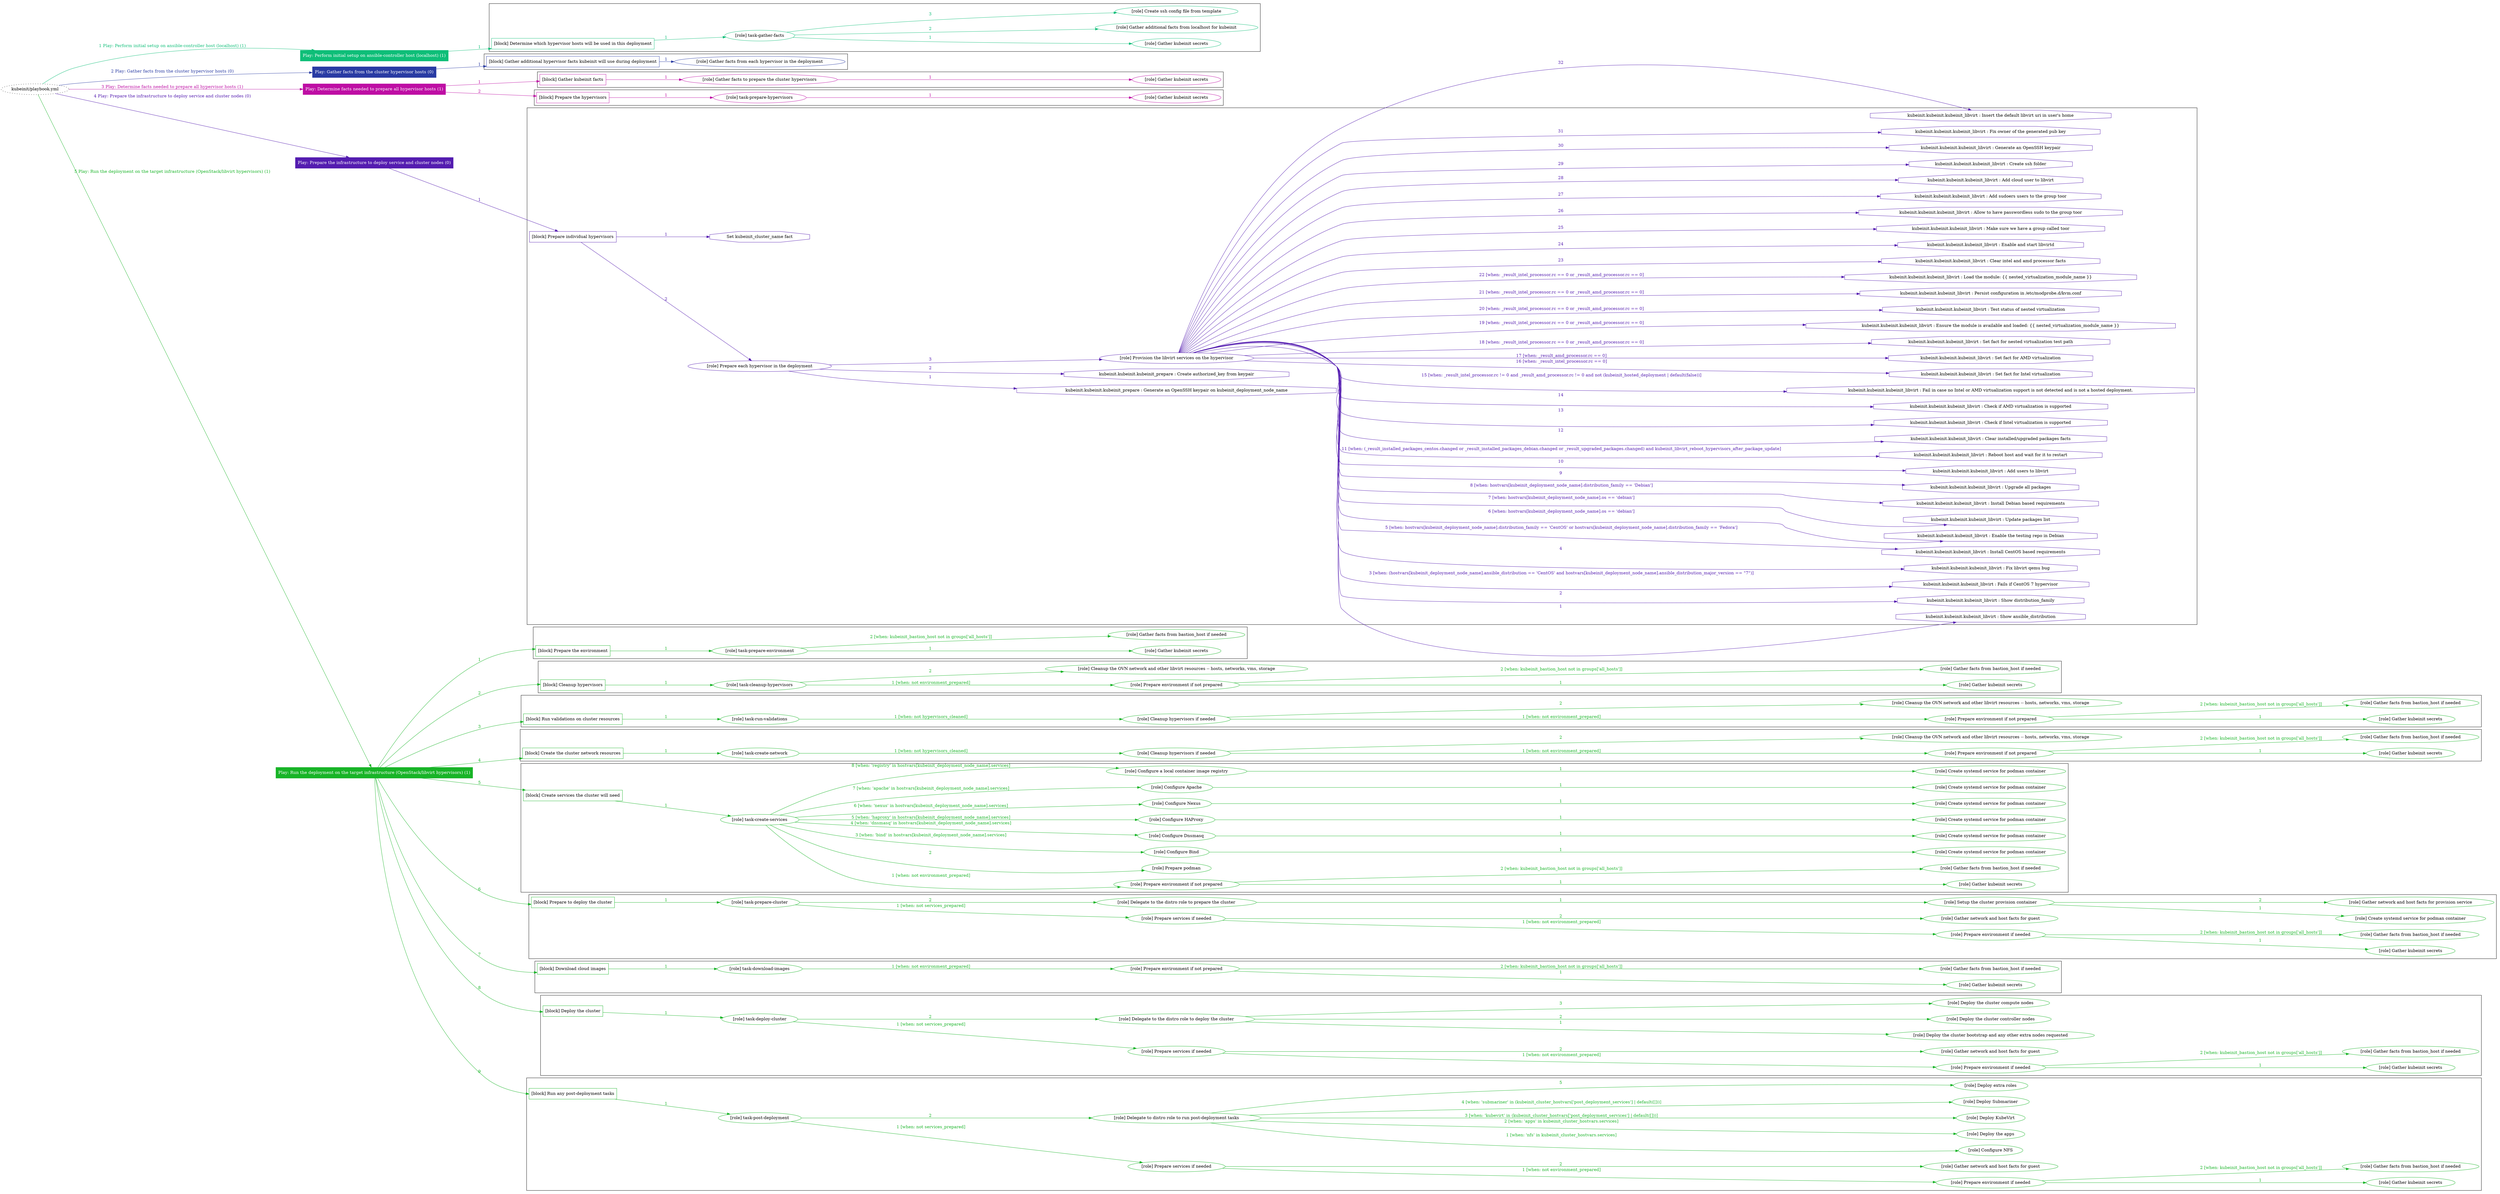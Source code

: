 digraph {
	graph [concentrate=true ordering=in rankdir=LR ratio=fill]
	edge [esep=5 sep=10]
	"kubeinit/playbook.yml" [URL="/home/runner/work/kubeinit/kubeinit/kubeinit/playbook.yml" id=playbook_958823c2 style=dotted]
	"kubeinit/playbook.yml" -> play_7f7d8303 [label="1 Play: Perform initial setup on ansible-controller host (localhost) (1)" color="#0ebe78" fontcolor="#0ebe78" id=edge_play_7f7d8303 labeltooltip="1 Play: Perform initial setup on ansible-controller host (localhost) (1)" tooltip="1 Play: Perform initial setup on ansible-controller host (localhost) (1)"]
	subgraph "Play: Perform initial setup on ansible-controller host (localhost) (1)" {
		play_7f7d8303 [label="Play: Perform initial setup on ansible-controller host (localhost) (1)" URL="/home/runner/work/kubeinit/kubeinit/kubeinit/playbook.yml" color="#0ebe78" fontcolor="#ffffff" id=play_7f7d8303 shape=box style=filled tooltip=localhost]
		play_7f7d8303 -> block_768669de [label=1 color="#0ebe78" fontcolor="#0ebe78" id=edge_block_768669de labeltooltip=1 tooltip=1]
		subgraph cluster_block_768669de {
			block_768669de [label="[block] Determine which hypervisor hosts will be used in this deployment" URL="/home/runner/work/kubeinit/kubeinit/kubeinit/playbook.yml" color="#0ebe78" id=block_768669de labeltooltip="Determine which hypervisor hosts will be used in this deployment" shape=box tooltip="Determine which hypervisor hosts will be used in this deployment"]
			block_768669de -> role_d6e61c84 [label="1 " color="#0ebe78" fontcolor="#0ebe78" id=edge_role_d6e61c84 labeltooltip="1 " tooltip="1 "]
			subgraph "task-gather-facts" {
				role_d6e61c84 [label="[role] task-gather-facts" URL="/home/runner/work/kubeinit/kubeinit/kubeinit/playbook.yml" color="#0ebe78" id=role_d6e61c84 tooltip="task-gather-facts"]
				role_d6e61c84 -> role_debe9f2e [label="1 " color="#0ebe78" fontcolor="#0ebe78" id=edge_role_debe9f2e labeltooltip="1 " tooltip="1 "]
				subgraph "Gather kubeinit secrets" {
					role_debe9f2e [label="[role] Gather kubeinit secrets" URL="/home/runner/.ansible/collections/ansible_collections/kubeinit/kubeinit/roles/kubeinit_prepare/tasks/build_hypervisors_group.yml" color="#0ebe78" id=role_debe9f2e tooltip="Gather kubeinit secrets"]
				}
				role_d6e61c84 -> role_aa3d48dd [label="2 " color="#0ebe78" fontcolor="#0ebe78" id=edge_role_aa3d48dd labeltooltip="2 " tooltip="2 "]
				subgraph "Gather additional facts from localhost for kubeinit" {
					role_aa3d48dd [label="[role] Gather additional facts from localhost for kubeinit" URL="/home/runner/.ansible/collections/ansible_collections/kubeinit/kubeinit/roles/kubeinit_prepare/tasks/build_hypervisors_group.yml" color="#0ebe78" id=role_aa3d48dd tooltip="Gather additional facts from localhost for kubeinit"]
				}
				role_d6e61c84 -> role_315554d2 [label="3 " color="#0ebe78" fontcolor="#0ebe78" id=edge_role_315554d2 labeltooltip="3 " tooltip="3 "]
				subgraph "Create ssh config file from template" {
					role_315554d2 [label="[role] Create ssh config file from template" URL="/home/runner/.ansible/collections/ansible_collections/kubeinit/kubeinit/roles/kubeinit_prepare/tasks/build_hypervisors_group.yml" color="#0ebe78" id=role_315554d2 tooltip="Create ssh config file from template"]
				}
			}
		}
	}
	"kubeinit/playbook.yml" -> play_0826f610 [label="2 Play: Gather facts from the cluster hypervisor hosts (0)" color="#293ba3" fontcolor="#293ba3" id=edge_play_0826f610 labeltooltip="2 Play: Gather facts from the cluster hypervisor hosts (0)" tooltip="2 Play: Gather facts from the cluster hypervisor hosts (0)"]
	subgraph "Play: Gather facts from the cluster hypervisor hosts (0)" {
		play_0826f610 [label="Play: Gather facts from the cluster hypervisor hosts (0)" URL="/home/runner/work/kubeinit/kubeinit/kubeinit/playbook.yml" color="#293ba3" fontcolor="#ffffff" id=play_0826f610 shape=box style=filled tooltip="Play: Gather facts from the cluster hypervisor hosts (0)"]
		play_0826f610 -> block_22f2bcd1 [label=1 color="#293ba3" fontcolor="#293ba3" id=edge_block_22f2bcd1 labeltooltip=1 tooltip=1]
		subgraph cluster_block_22f2bcd1 {
			block_22f2bcd1 [label="[block] Gather additional hypervisor facts kubeinit will use during deployment" URL="/home/runner/work/kubeinit/kubeinit/kubeinit/playbook.yml" color="#293ba3" id=block_22f2bcd1 labeltooltip="Gather additional hypervisor facts kubeinit will use during deployment" shape=box tooltip="Gather additional hypervisor facts kubeinit will use during deployment"]
			block_22f2bcd1 -> role_651e9f2c [label="1 " color="#293ba3" fontcolor="#293ba3" id=edge_role_651e9f2c labeltooltip="1 " tooltip="1 "]
			subgraph "Gather facts from each hypervisor in the deployment" {
				role_651e9f2c [label="[role] Gather facts from each hypervisor in the deployment" URL="/home/runner/work/kubeinit/kubeinit/kubeinit/playbook.yml" color="#293ba3" id=role_651e9f2c tooltip="Gather facts from each hypervisor in the deployment"]
			}
		}
	}
	"kubeinit/playbook.yml" -> play_5285d242 [label="3 Play: Determine facts needed to prepare all hypervisor hosts (1)" color="#be0ea4" fontcolor="#be0ea4" id=edge_play_5285d242 labeltooltip="3 Play: Determine facts needed to prepare all hypervisor hosts (1)" tooltip="3 Play: Determine facts needed to prepare all hypervisor hosts (1)"]
	subgraph "Play: Determine facts needed to prepare all hypervisor hosts (1)" {
		play_5285d242 [label="Play: Determine facts needed to prepare all hypervisor hosts (1)" URL="/home/runner/work/kubeinit/kubeinit/kubeinit/playbook.yml" color="#be0ea4" fontcolor="#ffffff" id=play_5285d242 shape=box style=filled tooltip=localhost]
		play_5285d242 -> block_ebd81038 [label=1 color="#be0ea4" fontcolor="#be0ea4" id=edge_block_ebd81038 labeltooltip=1 tooltip=1]
		subgraph cluster_block_ebd81038 {
			block_ebd81038 [label="[block] Gather kubeinit facts" URL="/home/runner/work/kubeinit/kubeinit/kubeinit/playbook.yml" color="#be0ea4" id=block_ebd81038 labeltooltip="Gather kubeinit facts" shape=box tooltip="Gather kubeinit facts"]
			block_ebd81038 -> role_cd7813ff [label="1 " color="#be0ea4" fontcolor="#be0ea4" id=edge_role_cd7813ff labeltooltip="1 " tooltip="1 "]
			subgraph "Gather facts to prepare the cluster hypervisors" {
				role_cd7813ff [label="[role] Gather facts to prepare the cluster hypervisors" URL="/home/runner/work/kubeinit/kubeinit/kubeinit/playbook.yml" color="#be0ea4" id=role_cd7813ff tooltip="Gather facts to prepare the cluster hypervisors"]
				role_cd7813ff -> role_246535f8 [label="1 " color="#be0ea4" fontcolor="#be0ea4" id=edge_role_246535f8 labeltooltip="1 " tooltip="1 "]
				subgraph "Gather kubeinit secrets" {
					role_246535f8 [label="[role] Gather kubeinit secrets" URL="/home/runner/.ansible/collections/ansible_collections/kubeinit/kubeinit/roles/kubeinit_prepare/tasks/gather_kubeinit_facts.yml" color="#be0ea4" id=role_246535f8 tooltip="Gather kubeinit secrets"]
				}
			}
		}
		play_5285d242 -> block_76e3bf46 [label=2 color="#be0ea4" fontcolor="#be0ea4" id=edge_block_76e3bf46 labeltooltip=2 tooltip=2]
		subgraph cluster_block_76e3bf46 {
			block_76e3bf46 [label="[block] Prepare the hypervisors" URL="/home/runner/work/kubeinit/kubeinit/kubeinit/playbook.yml" color="#be0ea4" id=block_76e3bf46 labeltooltip="Prepare the hypervisors" shape=box tooltip="Prepare the hypervisors"]
			block_76e3bf46 -> role_04740322 [label="1 " color="#be0ea4" fontcolor="#be0ea4" id=edge_role_04740322 labeltooltip="1 " tooltip="1 "]
			subgraph "task-prepare-hypervisors" {
				role_04740322 [label="[role] task-prepare-hypervisors" URL="/home/runner/work/kubeinit/kubeinit/kubeinit/playbook.yml" color="#be0ea4" id=role_04740322 tooltip="task-prepare-hypervisors"]
				role_04740322 -> role_a4626de6 [label="1 " color="#be0ea4" fontcolor="#be0ea4" id=edge_role_a4626de6 labeltooltip="1 " tooltip="1 "]
				subgraph "Gather kubeinit secrets" {
					role_a4626de6 [label="[role] Gather kubeinit secrets" URL="/home/runner/.ansible/collections/ansible_collections/kubeinit/kubeinit/roles/kubeinit_prepare/tasks/gather_kubeinit_facts.yml" color="#be0ea4" id=role_a4626de6 tooltip="Gather kubeinit secrets"]
				}
			}
		}
	}
	"kubeinit/playbook.yml" -> play_6adcc30b [label="4 Play: Prepare the infrastructure to deploy service and cluster nodes (0)" color="#541cb0" fontcolor="#541cb0" id=edge_play_6adcc30b labeltooltip="4 Play: Prepare the infrastructure to deploy service and cluster nodes (0)" tooltip="4 Play: Prepare the infrastructure to deploy service and cluster nodes (0)"]
	subgraph "Play: Prepare the infrastructure to deploy service and cluster nodes (0)" {
		play_6adcc30b [label="Play: Prepare the infrastructure to deploy service and cluster nodes (0)" URL="/home/runner/work/kubeinit/kubeinit/kubeinit/playbook.yml" color="#541cb0" fontcolor="#ffffff" id=play_6adcc30b shape=box style=filled tooltip="Play: Prepare the infrastructure to deploy service and cluster nodes (0)"]
		play_6adcc30b -> block_01e21688 [label=1 color="#541cb0" fontcolor="#541cb0" id=edge_block_01e21688 labeltooltip=1 tooltip=1]
		subgraph cluster_block_01e21688 {
			block_01e21688 [label="[block] Prepare individual hypervisors" URL="/home/runner/work/kubeinit/kubeinit/kubeinit/playbook.yml" color="#541cb0" id=block_01e21688 labeltooltip="Prepare individual hypervisors" shape=box tooltip="Prepare individual hypervisors"]
			block_01e21688 -> role_1f24896b [label="2 " color="#541cb0" fontcolor="#541cb0" id=edge_role_1f24896b labeltooltip="2 " tooltip="2 "]
			subgraph "Prepare each hypervisor in the deployment" {
				role_1f24896b [label="[role] Prepare each hypervisor in the deployment" URL="/home/runner/work/kubeinit/kubeinit/kubeinit/playbook.yml" color="#541cb0" id=role_1f24896b tooltip="Prepare each hypervisor in the deployment"]
				task_5775ce4b [label="kubeinit.kubeinit.kubeinit_prepare : Generate an OpenSSH keypair on kubeinit_deployment_node_name" URL="/home/runner/.ansible/collections/ansible_collections/kubeinit/kubeinit/roles/kubeinit_prepare/tasks/prepare_hypervisor.yml" color="#541cb0" id=task_5775ce4b shape=octagon tooltip="kubeinit.kubeinit.kubeinit_prepare : Generate an OpenSSH keypair on kubeinit_deployment_node_name"]
				role_1f24896b -> task_5775ce4b [label="1 " color="#541cb0" fontcolor="#541cb0" id=edge_task_5775ce4b labeltooltip="1 " tooltip="1 "]
				task_9fa695f8 [label="kubeinit.kubeinit.kubeinit_prepare : Create authorized_key from keypair" URL="/home/runner/.ansible/collections/ansible_collections/kubeinit/kubeinit/roles/kubeinit_prepare/tasks/prepare_hypervisor.yml" color="#541cb0" id=task_9fa695f8 shape=octagon tooltip="kubeinit.kubeinit.kubeinit_prepare : Create authorized_key from keypair"]
				role_1f24896b -> task_9fa695f8 [label="2 " color="#541cb0" fontcolor="#541cb0" id=edge_task_9fa695f8 labeltooltip="2 " tooltip="2 "]
				role_1f24896b -> role_a9a05789 [label="3 " color="#541cb0" fontcolor="#541cb0" id=edge_role_a9a05789 labeltooltip="3 " tooltip="3 "]
				subgraph "Provision the libvirt services on the hypervisor" {
					role_a9a05789 [label="[role] Provision the libvirt services on the hypervisor" URL="/home/runner/.ansible/collections/ansible_collections/kubeinit/kubeinit/roles/kubeinit_prepare/tasks/prepare_hypervisor.yml" color="#541cb0" id=role_a9a05789 tooltip="Provision the libvirt services on the hypervisor"]
					task_f300d005 [label="kubeinit.kubeinit.kubeinit_libvirt : Show ansible_distribution" URL="/home/runner/.ansible/collections/ansible_collections/kubeinit/kubeinit/roles/kubeinit_libvirt/tasks/main.yml" color="#541cb0" id=task_f300d005 shape=octagon tooltip="kubeinit.kubeinit.kubeinit_libvirt : Show ansible_distribution"]
					role_a9a05789 -> task_f300d005 [label="1 " color="#541cb0" fontcolor="#541cb0" id=edge_task_f300d005 labeltooltip="1 " tooltip="1 "]
					task_02970549 [label="kubeinit.kubeinit.kubeinit_libvirt : Show distribution_family" URL="/home/runner/.ansible/collections/ansible_collections/kubeinit/kubeinit/roles/kubeinit_libvirt/tasks/main.yml" color="#541cb0" id=task_02970549 shape=octagon tooltip="kubeinit.kubeinit.kubeinit_libvirt : Show distribution_family"]
					role_a9a05789 -> task_02970549 [label="2 " color="#541cb0" fontcolor="#541cb0" id=edge_task_02970549 labeltooltip="2 " tooltip="2 "]
					task_bcbbb26d [label="kubeinit.kubeinit.kubeinit_libvirt : Fails if CentOS 7 hypervisor" URL="/home/runner/.ansible/collections/ansible_collections/kubeinit/kubeinit/roles/kubeinit_libvirt/tasks/main.yml" color="#541cb0" id=task_bcbbb26d shape=octagon tooltip="kubeinit.kubeinit.kubeinit_libvirt : Fails if CentOS 7 hypervisor"]
					role_a9a05789 -> task_bcbbb26d [label="3 [when: (hostvars[kubeinit_deployment_node_name].ansible_distribution == 'CentOS' and hostvars[kubeinit_deployment_node_name].ansible_distribution_major_version == \"7\")]" color="#541cb0" fontcolor="#541cb0" id=edge_task_bcbbb26d labeltooltip="3 [when: (hostvars[kubeinit_deployment_node_name].ansible_distribution == 'CentOS' and hostvars[kubeinit_deployment_node_name].ansible_distribution_major_version == \"7\")]" tooltip="3 [when: (hostvars[kubeinit_deployment_node_name].ansible_distribution == 'CentOS' and hostvars[kubeinit_deployment_node_name].ansible_distribution_major_version == \"7\")]"]
					task_02ddcb67 [label="kubeinit.kubeinit.kubeinit_libvirt : Fix libvirt qemu bug" URL="/home/runner/.ansible/collections/ansible_collections/kubeinit/kubeinit/roles/kubeinit_libvirt/tasks/main.yml" color="#541cb0" id=task_02ddcb67 shape=octagon tooltip="kubeinit.kubeinit.kubeinit_libvirt : Fix libvirt qemu bug"]
					role_a9a05789 -> task_02ddcb67 [label="4 " color="#541cb0" fontcolor="#541cb0" id=edge_task_02ddcb67 labeltooltip="4 " tooltip="4 "]
					task_9930766d [label="kubeinit.kubeinit.kubeinit_libvirt : Install CentOS based requirements" URL="/home/runner/.ansible/collections/ansible_collections/kubeinit/kubeinit/roles/kubeinit_libvirt/tasks/main.yml" color="#541cb0" id=task_9930766d shape=octagon tooltip="kubeinit.kubeinit.kubeinit_libvirt : Install CentOS based requirements"]
					role_a9a05789 -> task_9930766d [label="5 [when: hostvars[kubeinit_deployment_node_name].distribution_family == 'CentOS' or hostvars[kubeinit_deployment_node_name].distribution_family == 'Fedora']" color="#541cb0" fontcolor="#541cb0" id=edge_task_9930766d labeltooltip="5 [when: hostvars[kubeinit_deployment_node_name].distribution_family == 'CentOS' or hostvars[kubeinit_deployment_node_name].distribution_family == 'Fedora']" tooltip="5 [when: hostvars[kubeinit_deployment_node_name].distribution_family == 'CentOS' or hostvars[kubeinit_deployment_node_name].distribution_family == 'Fedora']"]
					task_1158f0f9 [label="kubeinit.kubeinit.kubeinit_libvirt : Enable the testing repo in Debian" URL="/home/runner/.ansible/collections/ansible_collections/kubeinit/kubeinit/roles/kubeinit_libvirt/tasks/main.yml" color="#541cb0" id=task_1158f0f9 shape=octagon tooltip="kubeinit.kubeinit.kubeinit_libvirt : Enable the testing repo in Debian"]
					role_a9a05789 -> task_1158f0f9 [label="6 [when: hostvars[kubeinit_deployment_node_name].os == 'debian']" color="#541cb0" fontcolor="#541cb0" id=edge_task_1158f0f9 labeltooltip="6 [when: hostvars[kubeinit_deployment_node_name].os == 'debian']" tooltip="6 [when: hostvars[kubeinit_deployment_node_name].os == 'debian']"]
					task_a4a86636 [label="kubeinit.kubeinit.kubeinit_libvirt : Update packages list" URL="/home/runner/.ansible/collections/ansible_collections/kubeinit/kubeinit/roles/kubeinit_libvirt/tasks/main.yml" color="#541cb0" id=task_a4a86636 shape=octagon tooltip="kubeinit.kubeinit.kubeinit_libvirt : Update packages list"]
					role_a9a05789 -> task_a4a86636 [label="7 [when: hostvars[kubeinit_deployment_node_name].os == 'debian']" color="#541cb0" fontcolor="#541cb0" id=edge_task_a4a86636 labeltooltip="7 [when: hostvars[kubeinit_deployment_node_name].os == 'debian']" tooltip="7 [when: hostvars[kubeinit_deployment_node_name].os == 'debian']"]
					task_b22b0ade [label="kubeinit.kubeinit.kubeinit_libvirt : Install Debian based requirements" URL="/home/runner/.ansible/collections/ansible_collections/kubeinit/kubeinit/roles/kubeinit_libvirt/tasks/main.yml" color="#541cb0" id=task_b22b0ade shape=octagon tooltip="kubeinit.kubeinit.kubeinit_libvirt : Install Debian based requirements"]
					role_a9a05789 -> task_b22b0ade [label="8 [when: hostvars[kubeinit_deployment_node_name].distribution_family == 'Debian']" color="#541cb0" fontcolor="#541cb0" id=edge_task_b22b0ade labeltooltip="8 [when: hostvars[kubeinit_deployment_node_name].distribution_family == 'Debian']" tooltip="8 [when: hostvars[kubeinit_deployment_node_name].distribution_family == 'Debian']"]
					task_c809b5de [label="kubeinit.kubeinit.kubeinit_libvirt : Upgrade all packages" URL="/home/runner/.ansible/collections/ansible_collections/kubeinit/kubeinit/roles/kubeinit_libvirt/tasks/main.yml" color="#541cb0" id=task_c809b5de shape=octagon tooltip="kubeinit.kubeinit.kubeinit_libvirt : Upgrade all packages"]
					role_a9a05789 -> task_c809b5de [label="9 " color="#541cb0" fontcolor="#541cb0" id=edge_task_c809b5de labeltooltip="9 " tooltip="9 "]
					task_1af4a78d [label="kubeinit.kubeinit.kubeinit_libvirt : Add users to libvirt" URL="/home/runner/.ansible/collections/ansible_collections/kubeinit/kubeinit/roles/kubeinit_libvirt/tasks/main.yml" color="#541cb0" id=task_1af4a78d shape=octagon tooltip="kubeinit.kubeinit.kubeinit_libvirt : Add users to libvirt"]
					role_a9a05789 -> task_1af4a78d [label="10 " color="#541cb0" fontcolor="#541cb0" id=edge_task_1af4a78d labeltooltip="10 " tooltip="10 "]
					task_84f7e8de [label="kubeinit.kubeinit.kubeinit_libvirt : Reboot host and wait for it to restart" URL="/home/runner/.ansible/collections/ansible_collections/kubeinit/kubeinit/roles/kubeinit_libvirt/tasks/main.yml" color="#541cb0" id=task_84f7e8de shape=octagon tooltip="kubeinit.kubeinit.kubeinit_libvirt : Reboot host and wait for it to restart"]
					role_a9a05789 -> task_84f7e8de [label="11 [when: (_result_installed_packages_centos.changed or _result_installed_packages_debian.changed or _result_upgraded_packages.changed) and kubeinit_libvirt_reboot_hypervisors_after_package_update]" color="#541cb0" fontcolor="#541cb0" id=edge_task_84f7e8de labeltooltip="11 [when: (_result_installed_packages_centos.changed or _result_installed_packages_debian.changed or _result_upgraded_packages.changed) and kubeinit_libvirt_reboot_hypervisors_after_package_update]" tooltip="11 [when: (_result_installed_packages_centos.changed or _result_installed_packages_debian.changed or _result_upgraded_packages.changed) and kubeinit_libvirt_reboot_hypervisors_after_package_update]"]
					task_8d047424 [label="kubeinit.kubeinit.kubeinit_libvirt : Clear installed/upgraded packages facts" URL="/home/runner/.ansible/collections/ansible_collections/kubeinit/kubeinit/roles/kubeinit_libvirt/tasks/main.yml" color="#541cb0" id=task_8d047424 shape=octagon tooltip="kubeinit.kubeinit.kubeinit_libvirt : Clear installed/upgraded packages facts"]
					role_a9a05789 -> task_8d047424 [label="12 " color="#541cb0" fontcolor="#541cb0" id=edge_task_8d047424 labeltooltip="12 " tooltip="12 "]
					task_9ad55f78 [label="kubeinit.kubeinit.kubeinit_libvirt : Check if Intel virtualization is supported" URL="/home/runner/.ansible/collections/ansible_collections/kubeinit/kubeinit/roles/kubeinit_libvirt/tasks/main.yml" color="#541cb0" id=task_9ad55f78 shape=octagon tooltip="kubeinit.kubeinit.kubeinit_libvirt : Check if Intel virtualization is supported"]
					role_a9a05789 -> task_9ad55f78 [label="13 " color="#541cb0" fontcolor="#541cb0" id=edge_task_9ad55f78 labeltooltip="13 " tooltip="13 "]
					task_6a6267a4 [label="kubeinit.kubeinit.kubeinit_libvirt : Check if AMD virtualization is supported" URL="/home/runner/.ansible/collections/ansible_collections/kubeinit/kubeinit/roles/kubeinit_libvirt/tasks/main.yml" color="#541cb0" id=task_6a6267a4 shape=octagon tooltip="kubeinit.kubeinit.kubeinit_libvirt : Check if AMD virtualization is supported"]
					role_a9a05789 -> task_6a6267a4 [label="14 " color="#541cb0" fontcolor="#541cb0" id=edge_task_6a6267a4 labeltooltip="14 " tooltip="14 "]
					task_c76f1e4c [label="kubeinit.kubeinit.kubeinit_libvirt : Fail in case no Intel or AMD virtualization support is not detected and is not a hosted deployment." URL="/home/runner/.ansible/collections/ansible_collections/kubeinit/kubeinit/roles/kubeinit_libvirt/tasks/main.yml" color="#541cb0" id=task_c76f1e4c shape=octagon tooltip="kubeinit.kubeinit.kubeinit_libvirt : Fail in case no Intel or AMD virtualization support is not detected and is not a hosted deployment."]
					role_a9a05789 -> task_c76f1e4c [label="15 [when: _result_intel_processor.rc != 0 and _result_amd_processor.rc != 0 and not (kubeinit_hosted_deployment | default(false))]" color="#541cb0" fontcolor="#541cb0" id=edge_task_c76f1e4c labeltooltip="15 [when: _result_intel_processor.rc != 0 and _result_amd_processor.rc != 0 and not (kubeinit_hosted_deployment | default(false))]" tooltip="15 [when: _result_intel_processor.rc != 0 and _result_amd_processor.rc != 0 and not (kubeinit_hosted_deployment | default(false))]"]
					task_e6f74bce [label="kubeinit.kubeinit.kubeinit_libvirt : Set fact for Intel virtualization" URL="/home/runner/.ansible/collections/ansible_collections/kubeinit/kubeinit/roles/kubeinit_libvirt/tasks/main.yml" color="#541cb0" id=task_e6f74bce shape=octagon tooltip="kubeinit.kubeinit.kubeinit_libvirt : Set fact for Intel virtualization"]
					role_a9a05789 -> task_e6f74bce [label="16 [when: _result_intel_processor.rc == 0]" color="#541cb0" fontcolor="#541cb0" id=edge_task_e6f74bce labeltooltip="16 [when: _result_intel_processor.rc == 0]" tooltip="16 [when: _result_intel_processor.rc == 0]"]
					task_6c50a7a9 [label="kubeinit.kubeinit.kubeinit_libvirt : Set fact for AMD virtualization" URL="/home/runner/.ansible/collections/ansible_collections/kubeinit/kubeinit/roles/kubeinit_libvirt/tasks/main.yml" color="#541cb0" id=task_6c50a7a9 shape=octagon tooltip="kubeinit.kubeinit.kubeinit_libvirt : Set fact for AMD virtualization"]
					role_a9a05789 -> task_6c50a7a9 [label="17 [when: _result_amd_processor.rc == 0]" color="#541cb0" fontcolor="#541cb0" id=edge_task_6c50a7a9 labeltooltip="17 [when: _result_amd_processor.rc == 0]" tooltip="17 [when: _result_amd_processor.rc == 0]"]
					task_6e7f12cf [label="kubeinit.kubeinit.kubeinit_libvirt : Set fact for nested virtualization test path" URL="/home/runner/.ansible/collections/ansible_collections/kubeinit/kubeinit/roles/kubeinit_libvirt/tasks/main.yml" color="#541cb0" id=task_6e7f12cf shape=octagon tooltip="kubeinit.kubeinit.kubeinit_libvirt : Set fact for nested virtualization test path"]
					role_a9a05789 -> task_6e7f12cf [label="18 [when: _result_intel_processor.rc == 0 or _result_amd_processor.rc == 0]" color="#541cb0" fontcolor="#541cb0" id=edge_task_6e7f12cf labeltooltip="18 [when: _result_intel_processor.rc == 0 or _result_amd_processor.rc == 0]" tooltip="18 [when: _result_intel_processor.rc == 0 or _result_amd_processor.rc == 0]"]
					task_73b7105b [label="kubeinit.kubeinit.kubeinit_libvirt : Ensure the module is available and loaded: {{ nested_virtualization_module_name }}" URL="/home/runner/.ansible/collections/ansible_collections/kubeinit/kubeinit/roles/kubeinit_libvirt/tasks/main.yml" color="#541cb0" id=task_73b7105b shape=octagon tooltip="kubeinit.kubeinit.kubeinit_libvirt : Ensure the module is available and loaded: {{ nested_virtualization_module_name }}"]
					role_a9a05789 -> task_73b7105b [label="19 [when: _result_intel_processor.rc == 0 or _result_amd_processor.rc == 0]" color="#541cb0" fontcolor="#541cb0" id=edge_task_73b7105b labeltooltip="19 [when: _result_intel_processor.rc == 0 or _result_amd_processor.rc == 0]" tooltip="19 [when: _result_intel_processor.rc == 0 or _result_amd_processor.rc == 0]"]
					task_158bd9b6 [label="kubeinit.kubeinit.kubeinit_libvirt : Test status of nested virtualization" URL="/home/runner/.ansible/collections/ansible_collections/kubeinit/kubeinit/roles/kubeinit_libvirt/tasks/main.yml" color="#541cb0" id=task_158bd9b6 shape=octagon tooltip="kubeinit.kubeinit.kubeinit_libvirt : Test status of nested virtualization"]
					role_a9a05789 -> task_158bd9b6 [label="20 [when: _result_intel_processor.rc == 0 or _result_amd_processor.rc == 0]" color="#541cb0" fontcolor="#541cb0" id=edge_task_158bd9b6 labeltooltip="20 [when: _result_intel_processor.rc == 0 or _result_amd_processor.rc == 0]" tooltip="20 [when: _result_intel_processor.rc == 0 or _result_amd_processor.rc == 0]"]
					task_cb2c9829 [label="kubeinit.kubeinit.kubeinit_libvirt : Persist configuration in /etc/modprobe.d/kvm.conf" URL="/home/runner/.ansible/collections/ansible_collections/kubeinit/kubeinit/roles/kubeinit_libvirt/tasks/main.yml" color="#541cb0" id=task_cb2c9829 shape=octagon tooltip="kubeinit.kubeinit.kubeinit_libvirt : Persist configuration in /etc/modprobe.d/kvm.conf"]
					role_a9a05789 -> task_cb2c9829 [label="21 [when: _result_intel_processor.rc == 0 or _result_amd_processor.rc == 0]" color="#541cb0" fontcolor="#541cb0" id=edge_task_cb2c9829 labeltooltip="21 [when: _result_intel_processor.rc == 0 or _result_amd_processor.rc == 0]" tooltip="21 [when: _result_intel_processor.rc == 0 or _result_amd_processor.rc == 0]"]
					task_3ab7bb96 [label="kubeinit.kubeinit.kubeinit_libvirt : Load the module: {{ nested_virtualization_module_name }}" URL="/home/runner/.ansible/collections/ansible_collections/kubeinit/kubeinit/roles/kubeinit_libvirt/tasks/main.yml" color="#541cb0" id=task_3ab7bb96 shape=octagon tooltip="kubeinit.kubeinit.kubeinit_libvirt : Load the module: {{ nested_virtualization_module_name }}"]
					role_a9a05789 -> task_3ab7bb96 [label="22 [when: _result_intel_processor.rc == 0 or _result_amd_processor.rc == 0]" color="#541cb0" fontcolor="#541cb0" id=edge_task_3ab7bb96 labeltooltip="22 [when: _result_intel_processor.rc == 0 or _result_amd_processor.rc == 0]" tooltip="22 [when: _result_intel_processor.rc == 0 or _result_amd_processor.rc == 0]"]
					task_8cdc0255 [label="kubeinit.kubeinit.kubeinit_libvirt : Clear intel and amd processor facts" URL="/home/runner/.ansible/collections/ansible_collections/kubeinit/kubeinit/roles/kubeinit_libvirt/tasks/main.yml" color="#541cb0" id=task_8cdc0255 shape=octagon tooltip="kubeinit.kubeinit.kubeinit_libvirt : Clear intel and amd processor facts"]
					role_a9a05789 -> task_8cdc0255 [label="23 " color="#541cb0" fontcolor="#541cb0" id=edge_task_8cdc0255 labeltooltip="23 " tooltip="23 "]
					task_5da4ac02 [label="kubeinit.kubeinit.kubeinit_libvirt : Enable and start libvirtd" URL="/home/runner/.ansible/collections/ansible_collections/kubeinit/kubeinit/roles/kubeinit_libvirt/tasks/main.yml" color="#541cb0" id=task_5da4ac02 shape=octagon tooltip="kubeinit.kubeinit.kubeinit_libvirt : Enable and start libvirtd"]
					role_a9a05789 -> task_5da4ac02 [label="24 " color="#541cb0" fontcolor="#541cb0" id=edge_task_5da4ac02 labeltooltip="24 " tooltip="24 "]
					task_71bb59f9 [label="kubeinit.kubeinit.kubeinit_libvirt : Make sure we have a group called toor" URL="/home/runner/.ansible/collections/ansible_collections/kubeinit/kubeinit/roles/kubeinit_libvirt/tasks/60_create_cloud_user.yml" color="#541cb0" id=task_71bb59f9 shape=octagon tooltip="kubeinit.kubeinit.kubeinit_libvirt : Make sure we have a group called toor"]
					role_a9a05789 -> task_71bb59f9 [label="25 " color="#541cb0" fontcolor="#541cb0" id=edge_task_71bb59f9 labeltooltip="25 " tooltip="25 "]
					task_a4f410d0 [label="kubeinit.kubeinit.kubeinit_libvirt : Allow to have passwordless sudo to the group toor" URL="/home/runner/.ansible/collections/ansible_collections/kubeinit/kubeinit/roles/kubeinit_libvirt/tasks/60_create_cloud_user.yml" color="#541cb0" id=task_a4f410d0 shape=octagon tooltip="kubeinit.kubeinit.kubeinit_libvirt : Allow to have passwordless sudo to the group toor"]
					role_a9a05789 -> task_a4f410d0 [label="26 " color="#541cb0" fontcolor="#541cb0" id=edge_task_a4f410d0 labeltooltip="26 " tooltip="26 "]
					task_a6bd943a [label="kubeinit.kubeinit.kubeinit_libvirt : Add sudoers users to the group toor" URL="/home/runner/.ansible/collections/ansible_collections/kubeinit/kubeinit/roles/kubeinit_libvirt/tasks/60_create_cloud_user.yml" color="#541cb0" id=task_a6bd943a shape=octagon tooltip="kubeinit.kubeinit.kubeinit_libvirt : Add sudoers users to the group toor"]
					role_a9a05789 -> task_a6bd943a [label="27 " color="#541cb0" fontcolor="#541cb0" id=edge_task_a6bd943a labeltooltip="27 " tooltip="27 "]
					task_c0bbb30f [label="kubeinit.kubeinit.kubeinit_libvirt : Add cloud user to libvirt" URL="/home/runner/.ansible/collections/ansible_collections/kubeinit/kubeinit/roles/kubeinit_libvirt/tasks/60_create_cloud_user.yml" color="#541cb0" id=task_c0bbb30f shape=octagon tooltip="kubeinit.kubeinit.kubeinit_libvirt : Add cloud user to libvirt"]
					role_a9a05789 -> task_c0bbb30f [label="28 " color="#541cb0" fontcolor="#541cb0" id=edge_task_c0bbb30f labeltooltip="28 " tooltip="28 "]
					task_b6a7f236 [label="kubeinit.kubeinit.kubeinit_libvirt : Create ssh folder" URL="/home/runner/.ansible/collections/ansible_collections/kubeinit/kubeinit/roles/kubeinit_libvirt/tasks/60_create_cloud_user.yml" color="#541cb0" id=task_b6a7f236 shape=octagon tooltip="kubeinit.kubeinit.kubeinit_libvirt : Create ssh folder"]
					role_a9a05789 -> task_b6a7f236 [label="29 " color="#541cb0" fontcolor="#541cb0" id=edge_task_b6a7f236 labeltooltip="29 " tooltip="29 "]
					task_9942c37a [label="kubeinit.kubeinit.kubeinit_libvirt : Generate an OpenSSH keypair" URL="/home/runner/.ansible/collections/ansible_collections/kubeinit/kubeinit/roles/kubeinit_libvirt/tasks/60_create_cloud_user.yml" color="#541cb0" id=task_9942c37a shape=octagon tooltip="kubeinit.kubeinit.kubeinit_libvirt : Generate an OpenSSH keypair"]
					role_a9a05789 -> task_9942c37a [label="30 " color="#541cb0" fontcolor="#541cb0" id=edge_task_9942c37a labeltooltip="30 " tooltip="30 "]
					task_4b983f74 [label="kubeinit.kubeinit.kubeinit_libvirt : Fix owner of the generated pub key" URL="/home/runner/.ansible/collections/ansible_collections/kubeinit/kubeinit/roles/kubeinit_libvirt/tasks/60_create_cloud_user.yml" color="#541cb0" id=task_4b983f74 shape=octagon tooltip="kubeinit.kubeinit.kubeinit_libvirt : Fix owner of the generated pub key"]
					role_a9a05789 -> task_4b983f74 [label="31 " color="#541cb0" fontcolor="#541cb0" id=edge_task_4b983f74 labeltooltip="31 " tooltip="31 "]
					task_0b1b157c [label="kubeinit.kubeinit.kubeinit_libvirt : Insert the default libvirt uri in user's home" URL="/home/runner/.ansible/collections/ansible_collections/kubeinit/kubeinit/roles/kubeinit_libvirt/tasks/60_create_cloud_user.yml" color="#541cb0" id=task_0b1b157c shape=octagon tooltip="kubeinit.kubeinit.kubeinit_libvirt : Insert the default libvirt uri in user's home"]
					role_a9a05789 -> task_0b1b157c [label="32 " color="#541cb0" fontcolor="#541cb0" id=edge_task_0b1b157c labeltooltip="32 " tooltip="32 "]
				}
			}
			task_a72a00d6 [label="Set kubeinit_cluster_name fact" URL="/home/runner/work/kubeinit/kubeinit/kubeinit/playbook.yml" color="#541cb0" id=task_a72a00d6 shape=octagon tooltip="Set kubeinit_cluster_name fact"]
			block_01e21688 -> task_a72a00d6 [label="1 " color="#541cb0" fontcolor="#541cb0" id=edge_task_a72a00d6 labeltooltip="1 " tooltip="1 "]
		}
	}
	"kubeinit/playbook.yml" -> play_d2676cbe [label="5 Play: Run the deployment on the target infrastructure (OpenStack/libvirt hypervisors) (1)" color="#18b427" fontcolor="#18b427" id=edge_play_d2676cbe labeltooltip="5 Play: Run the deployment on the target infrastructure (OpenStack/libvirt hypervisors) (1)" tooltip="5 Play: Run the deployment on the target infrastructure (OpenStack/libvirt hypervisors) (1)"]
	subgraph "Play: Run the deployment on the target infrastructure (OpenStack/libvirt hypervisors) (1)" {
		play_d2676cbe [label="Play: Run the deployment on the target infrastructure (OpenStack/libvirt hypervisors) (1)" URL="/home/runner/work/kubeinit/kubeinit/kubeinit/playbook.yml" color="#18b427" fontcolor="#ffffff" id=play_d2676cbe shape=box style=filled tooltip=localhost]
		play_d2676cbe -> block_0db5ae3c [label=1 color="#18b427" fontcolor="#18b427" id=edge_block_0db5ae3c labeltooltip=1 tooltip=1]
		subgraph cluster_block_0db5ae3c {
			block_0db5ae3c [label="[block] Prepare the environment" URL="/home/runner/work/kubeinit/kubeinit/kubeinit/playbook.yml" color="#18b427" id=block_0db5ae3c labeltooltip="Prepare the environment" shape=box tooltip="Prepare the environment"]
			block_0db5ae3c -> role_dda411f8 [label="1 " color="#18b427" fontcolor="#18b427" id=edge_role_dda411f8 labeltooltip="1 " tooltip="1 "]
			subgraph "task-prepare-environment" {
				role_dda411f8 [label="[role] task-prepare-environment" URL="/home/runner/work/kubeinit/kubeinit/kubeinit/playbook.yml" color="#18b427" id=role_dda411f8 tooltip="task-prepare-environment"]
				role_dda411f8 -> role_9c5c692f [label="1 " color="#18b427" fontcolor="#18b427" id=edge_role_9c5c692f labeltooltip="1 " tooltip="1 "]
				subgraph "Gather kubeinit secrets" {
					role_9c5c692f [label="[role] Gather kubeinit secrets" URL="/home/runner/.ansible/collections/ansible_collections/kubeinit/kubeinit/roles/kubeinit_prepare/tasks/gather_kubeinit_facts.yml" color="#18b427" id=role_9c5c692f tooltip="Gather kubeinit secrets"]
				}
				role_dda411f8 -> role_5f678ba0 [label="2 [when: kubeinit_bastion_host not in groups['all_hosts']]" color="#18b427" fontcolor="#18b427" id=edge_role_5f678ba0 labeltooltip="2 [when: kubeinit_bastion_host not in groups['all_hosts']]" tooltip="2 [when: kubeinit_bastion_host not in groups['all_hosts']]"]
				subgraph "Gather facts from bastion_host if needed" {
					role_5f678ba0 [label="[role] Gather facts from bastion_host if needed" URL="/home/runner/.ansible/collections/ansible_collections/kubeinit/kubeinit/roles/kubeinit_prepare/tasks/main.yml" color="#18b427" id=role_5f678ba0 tooltip="Gather facts from bastion_host if needed"]
				}
			}
		}
		play_d2676cbe -> block_37b85479 [label=2 color="#18b427" fontcolor="#18b427" id=edge_block_37b85479 labeltooltip=2 tooltip=2]
		subgraph cluster_block_37b85479 {
			block_37b85479 [label="[block] Cleanup hypervisors" URL="/home/runner/work/kubeinit/kubeinit/kubeinit/playbook.yml" color="#18b427" id=block_37b85479 labeltooltip="Cleanup hypervisors" shape=box tooltip="Cleanup hypervisors"]
			block_37b85479 -> role_41cb9565 [label="1 " color="#18b427" fontcolor="#18b427" id=edge_role_41cb9565 labeltooltip="1 " tooltip="1 "]
			subgraph "task-cleanup-hypervisors" {
				role_41cb9565 [label="[role] task-cleanup-hypervisors" URL="/home/runner/work/kubeinit/kubeinit/kubeinit/playbook.yml" color="#18b427" id=role_41cb9565 tooltip="task-cleanup-hypervisors"]
				role_41cb9565 -> role_e0d8766e [label="1 [when: not environment_prepared]" color="#18b427" fontcolor="#18b427" id=edge_role_e0d8766e labeltooltip="1 [when: not environment_prepared]" tooltip="1 [when: not environment_prepared]"]
				subgraph "Prepare environment if not prepared" {
					role_e0d8766e [label="[role] Prepare environment if not prepared" URL="/home/runner/.ansible/collections/ansible_collections/kubeinit/kubeinit/roles/kubeinit_libvirt/tasks/cleanup_hypervisors.yml" color="#18b427" id=role_e0d8766e tooltip="Prepare environment if not prepared"]
					role_e0d8766e -> role_7777d25b [label="1 " color="#18b427" fontcolor="#18b427" id=edge_role_7777d25b labeltooltip="1 " tooltip="1 "]
					subgraph "Gather kubeinit secrets" {
						role_7777d25b [label="[role] Gather kubeinit secrets" URL="/home/runner/.ansible/collections/ansible_collections/kubeinit/kubeinit/roles/kubeinit_prepare/tasks/gather_kubeinit_facts.yml" color="#18b427" id=role_7777d25b tooltip="Gather kubeinit secrets"]
					}
					role_e0d8766e -> role_a33d6d38 [label="2 [when: kubeinit_bastion_host not in groups['all_hosts']]" color="#18b427" fontcolor="#18b427" id=edge_role_a33d6d38 labeltooltip="2 [when: kubeinit_bastion_host not in groups['all_hosts']]" tooltip="2 [when: kubeinit_bastion_host not in groups['all_hosts']]"]
					subgraph "Gather facts from bastion_host if needed" {
						role_a33d6d38 [label="[role] Gather facts from bastion_host if needed" URL="/home/runner/.ansible/collections/ansible_collections/kubeinit/kubeinit/roles/kubeinit_prepare/tasks/main.yml" color="#18b427" id=role_a33d6d38 tooltip="Gather facts from bastion_host if needed"]
					}
				}
				role_41cb9565 -> role_f4654b6d [label="2 " color="#18b427" fontcolor="#18b427" id=edge_role_f4654b6d labeltooltip="2 " tooltip="2 "]
				subgraph "Cleanup the OVN network and other libvirt resources -- hosts, networks, vms, storage" {
					role_f4654b6d [label="[role] Cleanup the OVN network and other libvirt resources -- hosts, networks, vms, storage" URL="/home/runner/.ansible/collections/ansible_collections/kubeinit/kubeinit/roles/kubeinit_libvirt/tasks/cleanup_hypervisors.yml" color="#18b427" id=role_f4654b6d tooltip="Cleanup the OVN network and other libvirt resources -- hosts, networks, vms, storage"]
				}
			}
		}
		play_d2676cbe -> block_9c638e98 [label=3 color="#18b427" fontcolor="#18b427" id=edge_block_9c638e98 labeltooltip=3 tooltip=3]
		subgraph cluster_block_9c638e98 {
			block_9c638e98 [label="[block] Run validations on cluster resources" URL="/home/runner/work/kubeinit/kubeinit/kubeinit/playbook.yml" color="#18b427" id=block_9c638e98 labeltooltip="Run validations on cluster resources" shape=box tooltip="Run validations on cluster resources"]
			block_9c638e98 -> role_bfa62c56 [label="1 " color="#18b427" fontcolor="#18b427" id=edge_role_bfa62c56 labeltooltip="1 " tooltip="1 "]
			subgraph "task-run-validations" {
				role_bfa62c56 [label="[role] task-run-validations" URL="/home/runner/work/kubeinit/kubeinit/kubeinit/playbook.yml" color="#18b427" id=role_bfa62c56 tooltip="task-run-validations"]
				role_bfa62c56 -> role_c94e79f3 [label="1 [when: not hypervisors_cleaned]" color="#18b427" fontcolor="#18b427" id=edge_role_c94e79f3 labeltooltip="1 [when: not hypervisors_cleaned]" tooltip="1 [when: not hypervisors_cleaned]"]
				subgraph "Cleanup hypervisors if needed" {
					role_c94e79f3 [label="[role] Cleanup hypervisors if needed" URL="/home/runner/.ansible/collections/ansible_collections/kubeinit/kubeinit/roles/kubeinit_validations/tasks/main.yml" color="#18b427" id=role_c94e79f3 tooltip="Cleanup hypervisors if needed"]
					role_c94e79f3 -> role_4dcc3b4b [label="1 [when: not environment_prepared]" color="#18b427" fontcolor="#18b427" id=edge_role_4dcc3b4b labeltooltip="1 [when: not environment_prepared]" tooltip="1 [when: not environment_prepared]"]
					subgraph "Prepare environment if not prepared" {
						role_4dcc3b4b [label="[role] Prepare environment if not prepared" URL="/home/runner/.ansible/collections/ansible_collections/kubeinit/kubeinit/roles/kubeinit_libvirt/tasks/cleanup_hypervisors.yml" color="#18b427" id=role_4dcc3b4b tooltip="Prepare environment if not prepared"]
						role_4dcc3b4b -> role_0019074b [label="1 " color="#18b427" fontcolor="#18b427" id=edge_role_0019074b labeltooltip="1 " tooltip="1 "]
						subgraph "Gather kubeinit secrets" {
							role_0019074b [label="[role] Gather kubeinit secrets" URL="/home/runner/.ansible/collections/ansible_collections/kubeinit/kubeinit/roles/kubeinit_prepare/tasks/gather_kubeinit_facts.yml" color="#18b427" id=role_0019074b tooltip="Gather kubeinit secrets"]
						}
						role_4dcc3b4b -> role_a11b7b41 [label="2 [when: kubeinit_bastion_host not in groups['all_hosts']]" color="#18b427" fontcolor="#18b427" id=edge_role_a11b7b41 labeltooltip="2 [when: kubeinit_bastion_host not in groups['all_hosts']]" tooltip="2 [when: kubeinit_bastion_host not in groups['all_hosts']]"]
						subgraph "Gather facts from bastion_host if needed" {
							role_a11b7b41 [label="[role] Gather facts from bastion_host if needed" URL="/home/runner/.ansible/collections/ansible_collections/kubeinit/kubeinit/roles/kubeinit_prepare/tasks/main.yml" color="#18b427" id=role_a11b7b41 tooltip="Gather facts from bastion_host if needed"]
						}
					}
					role_c94e79f3 -> role_b59c5778 [label="2 " color="#18b427" fontcolor="#18b427" id=edge_role_b59c5778 labeltooltip="2 " tooltip="2 "]
					subgraph "Cleanup the OVN network and other libvirt resources -- hosts, networks, vms, storage" {
						role_b59c5778 [label="[role] Cleanup the OVN network and other libvirt resources -- hosts, networks, vms, storage" URL="/home/runner/.ansible/collections/ansible_collections/kubeinit/kubeinit/roles/kubeinit_libvirt/tasks/cleanup_hypervisors.yml" color="#18b427" id=role_b59c5778 tooltip="Cleanup the OVN network and other libvirt resources -- hosts, networks, vms, storage"]
					}
				}
			}
		}
		play_d2676cbe -> block_1cd597fc [label=4 color="#18b427" fontcolor="#18b427" id=edge_block_1cd597fc labeltooltip=4 tooltip=4]
		subgraph cluster_block_1cd597fc {
			block_1cd597fc [label="[block] Create the cluster network resources" URL="/home/runner/work/kubeinit/kubeinit/kubeinit/playbook.yml" color="#18b427" id=block_1cd597fc labeltooltip="Create the cluster network resources" shape=box tooltip="Create the cluster network resources"]
			block_1cd597fc -> role_60f80b39 [label="1 " color="#18b427" fontcolor="#18b427" id=edge_role_60f80b39 labeltooltip="1 " tooltip="1 "]
			subgraph "task-create-network" {
				role_60f80b39 [label="[role] task-create-network" URL="/home/runner/work/kubeinit/kubeinit/kubeinit/playbook.yml" color="#18b427" id=role_60f80b39 tooltip="task-create-network"]
				role_60f80b39 -> role_71418dd8 [label="1 [when: not hypervisors_cleaned]" color="#18b427" fontcolor="#18b427" id=edge_role_71418dd8 labeltooltip="1 [when: not hypervisors_cleaned]" tooltip="1 [when: not hypervisors_cleaned]"]
				subgraph "Cleanup hypervisors if needed" {
					role_71418dd8 [label="[role] Cleanup hypervisors if needed" URL="/home/runner/.ansible/collections/ansible_collections/kubeinit/kubeinit/roles/kubeinit_libvirt/tasks/create_network.yml" color="#18b427" id=role_71418dd8 tooltip="Cleanup hypervisors if needed"]
					role_71418dd8 -> role_29f021ad [label="1 [when: not environment_prepared]" color="#18b427" fontcolor="#18b427" id=edge_role_29f021ad labeltooltip="1 [when: not environment_prepared]" tooltip="1 [when: not environment_prepared]"]
					subgraph "Prepare environment if not prepared" {
						role_29f021ad [label="[role] Prepare environment if not prepared" URL="/home/runner/.ansible/collections/ansible_collections/kubeinit/kubeinit/roles/kubeinit_libvirt/tasks/cleanup_hypervisors.yml" color="#18b427" id=role_29f021ad tooltip="Prepare environment if not prepared"]
						role_29f021ad -> role_2b75c974 [label="1 " color="#18b427" fontcolor="#18b427" id=edge_role_2b75c974 labeltooltip="1 " tooltip="1 "]
						subgraph "Gather kubeinit secrets" {
							role_2b75c974 [label="[role] Gather kubeinit secrets" URL="/home/runner/.ansible/collections/ansible_collections/kubeinit/kubeinit/roles/kubeinit_prepare/tasks/gather_kubeinit_facts.yml" color="#18b427" id=role_2b75c974 tooltip="Gather kubeinit secrets"]
						}
						role_29f021ad -> role_59fa2876 [label="2 [when: kubeinit_bastion_host not in groups['all_hosts']]" color="#18b427" fontcolor="#18b427" id=edge_role_59fa2876 labeltooltip="2 [when: kubeinit_bastion_host not in groups['all_hosts']]" tooltip="2 [when: kubeinit_bastion_host not in groups['all_hosts']]"]
						subgraph "Gather facts from bastion_host if needed" {
							role_59fa2876 [label="[role] Gather facts from bastion_host if needed" URL="/home/runner/.ansible/collections/ansible_collections/kubeinit/kubeinit/roles/kubeinit_prepare/tasks/main.yml" color="#18b427" id=role_59fa2876 tooltip="Gather facts from bastion_host if needed"]
						}
					}
					role_71418dd8 -> role_f565de1d [label="2 " color="#18b427" fontcolor="#18b427" id=edge_role_f565de1d labeltooltip="2 " tooltip="2 "]
					subgraph "Cleanup the OVN network and other libvirt resources -- hosts, networks, vms, storage" {
						role_f565de1d [label="[role] Cleanup the OVN network and other libvirt resources -- hosts, networks, vms, storage" URL="/home/runner/.ansible/collections/ansible_collections/kubeinit/kubeinit/roles/kubeinit_libvirt/tasks/cleanup_hypervisors.yml" color="#18b427" id=role_f565de1d tooltip="Cleanup the OVN network and other libvirt resources -- hosts, networks, vms, storage"]
					}
				}
			}
		}
		play_d2676cbe -> block_6b0163c2 [label=5 color="#18b427" fontcolor="#18b427" id=edge_block_6b0163c2 labeltooltip=5 tooltip=5]
		subgraph cluster_block_6b0163c2 {
			block_6b0163c2 [label="[block] Create services the cluster will need" URL="/home/runner/work/kubeinit/kubeinit/kubeinit/playbook.yml" color="#18b427" id=block_6b0163c2 labeltooltip="Create services the cluster will need" shape=box tooltip="Create services the cluster will need"]
			block_6b0163c2 -> role_78bbe5e5 [label="1 " color="#18b427" fontcolor="#18b427" id=edge_role_78bbe5e5 labeltooltip="1 " tooltip="1 "]
			subgraph "task-create-services" {
				role_78bbe5e5 [label="[role] task-create-services" URL="/home/runner/work/kubeinit/kubeinit/kubeinit/playbook.yml" color="#18b427" id=role_78bbe5e5 tooltip="task-create-services"]
				role_78bbe5e5 -> role_2da11616 [label="1 [when: not environment_prepared]" color="#18b427" fontcolor="#18b427" id=edge_role_2da11616 labeltooltip="1 [when: not environment_prepared]" tooltip="1 [when: not environment_prepared]"]
				subgraph "Prepare environment if not prepared" {
					role_2da11616 [label="[role] Prepare environment if not prepared" URL="/home/runner/.ansible/collections/ansible_collections/kubeinit/kubeinit/roles/kubeinit_services/tasks/main.yml" color="#18b427" id=role_2da11616 tooltip="Prepare environment if not prepared"]
					role_2da11616 -> role_d8b6c59b [label="1 " color="#18b427" fontcolor="#18b427" id=edge_role_d8b6c59b labeltooltip="1 " tooltip="1 "]
					subgraph "Gather kubeinit secrets" {
						role_d8b6c59b [label="[role] Gather kubeinit secrets" URL="/home/runner/.ansible/collections/ansible_collections/kubeinit/kubeinit/roles/kubeinit_prepare/tasks/gather_kubeinit_facts.yml" color="#18b427" id=role_d8b6c59b tooltip="Gather kubeinit secrets"]
					}
					role_2da11616 -> role_bb0fc1fe [label="2 [when: kubeinit_bastion_host not in groups['all_hosts']]" color="#18b427" fontcolor="#18b427" id=edge_role_bb0fc1fe labeltooltip="2 [when: kubeinit_bastion_host not in groups['all_hosts']]" tooltip="2 [when: kubeinit_bastion_host not in groups['all_hosts']]"]
					subgraph "Gather facts from bastion_host if needed" {
						role_bb0fc1fe [label="[role] Gather facts from bastion_host if needed" URL="/home/runner/.ansible/collections/ansible_collections/kubeinit/kubeinit/roles/kubeinit_prepare/tasks/main.yml" color="#18b427" id=role_bb0fc1fe tooltip="Gather facts from bastion_host if needed"]
					}
				}
				role_78bbe5e5 -> role_b9ac483e [label="2 " color="#18b427" fontcolor="#18b427" id=edge_role_b9ac483e labeltooltip="2 " tooltip="2 "]
				subgraph "Prepare podman" {
					role_b9ac483e [label="[role] Prepare podman" URL="/home/runner/.ansible/collections/ansible_collections/kubeinit/kubeinit/roles/kubeinit_services/tasks/00_create_service_pod.yml" color="#18b427" id=role_b9ac483e tooltip="Prepare podman"]
				}
				role_78bbe5e5 -> role_e3cf36dd [label="3 [when: 'bind' in hostvars[kubeinit_deployment_node_name].services]" color="#18b427" fontcolor="#18b427" id=edge_role_e3cf36dd labeltooltip="3 [when: 'bind' in hostvars[kubeinit_deployment_node_name].services]" tooltip="3 [when: 'bind' in hostvars[kubeinit_deployment_node_name].services]"]
				subgraph "Configure Bind" {
					role_e3cf36dd [label="[role] Configure Bind" URL="/home/runner/.ansible/collections/ansible_collections/kubeinit/kubeinit/roles/kubeinit_services/tasks/start_services_containers.yml" color="#18b427" id=role_e3cf36dd tooltip="Configure Bind"]
					role_e3cf36dd -> role_a69ffcd9 [label="1 " color="#18b427" fontcolor="#18b427" id=edge_role_a69ffcd9 labeltooltip="1 " tooltip="1 "]
					subgraph "Create systemd service for podman container" {
						role_a69ffcd9 [label="[role] Create systemd service for podman container" URL="/home/runner/.ansible/collections/ansible_collections/kubeinit/kubeinit/roles/kubeinit_bind/tasks/main.yml" color="#18b427" id=role_a69ffcd9 tooltip="Create systemd service for podman container"]
					}
				}
				role_78bbe5e5 -> role_d73b60fb [label="4 [when: 'dnsmasq' in hostvars[kubeinit_deployment_node_name].services]" color="#18b427" fontcolor="#18b427" id=edge_role_d73b60fb labeltooltip="4 [when: 'dnsmasq' in hostvars[kubeinit_deployment_node_name].services]" tooltip="4 [when: 'dnsmasq' in hostvars[kubeinit_deployment_node_name].services]"]
				subgraph "Configure Dnsmasq" {
					role_d73b60fb [label="[role] Configure Dnsmasq" URL="/home/runner/.ansible/collections/ansible_collections/kubeinit/kubeinit/roles/kubeinit_services/tasks/start_services_containers.yml" color="#18b427" id=role_d73b60fb tooltip="Configure Dnsmasq"]
					role_d73b60fb -> role_b2f26263 [label="1 " color="#18b427" fontcolor="#18b427" id=edge_role_b2f26263 labeltooltip="1 " tooltip="1 "]
					subgraph "Create systemd service for podman container" {
						role_b2f26263 [label="[role] Create systemd service for podman container" URL="/home/runner/.ansible/collections/ansible_collections/kubeinit/kubeinit/roles/kubeinit_dnsmasq/tasks/main.yml" color="#18b427" id=role_b2f26263 tooltip="Create systemd service for podman container"]
					}
				}
				role_78bbe5e5 -> role_6296a5fe [label="5 [when: 'haproxy' in hostvars[kubeinit_deployment_node_name].services]" color="#18b427" fontcolor="#18b427" id=edge_role_6296a5fe labeltooltip="5 [when: 'haproxy' in hostvars[kubeinit_deployment_node_name].services]" tooltip="5 [when: 'haproxy' in hostvars[kubeinit_deployment_node_name].services]"]
				subgraph "Configure HAProxy" {
					role_6296a5fe [label="[role] Configure HAProxy" URL="/home/runner/.ansible/collections/ansible_collections/kubeinit/kubeinit/roles/kubeinit_services/tasks/start_services_containers.yml" color="#18b427" id=role_6296a5fe tooltip="Configure HAProxy"]
					role_6296a5fe -> role_5c2d8ce4 [label="1 " color="#18b427" fontcolor="#18b427" id=edge_role_5c2d8ce4 labeltooltip="1 " tooltip="1 "]
					subgraph "Create systemd service for podman container" {
						role_5c2d8ce4 [label="[role] Create systemd service for podman container" URL="/home/runner/.ansible/collections/ansible_collections/kubeinit/kubeinit/roles/kubeinit_haproxy/tasks/main.yml" color="#18b427" id=role_5c2d8ce4 tooltip="Create systemd service for podman container"]
					}
				}
				role_78bbe5e5 -> role_c66caf41 [label="6 [when: 'nexus' in hostvars[kubeinit_deployment_node_name].services]" color="#18b427" fontcolor="#18b427" id=edge_role_c66caf41 labeltooltip="6 [when: 'nexus' in hostvars[kubeinit_deployment_node_name].services]" tooltip="6 [when: 'nexus' in hostvars[kubeinit_deployment_node_name].services]"]
				subgraph "Configure Nexus" {
					role_c66caf41 [label="[role] Configure Nexus" URL="/home/runner/.ansible/collections/ansible_collections/kubeinit/kubeinit/roles/kubeinit_services/tasks/start_services_containers.yml" color="#18b427" id=role_c66caf41 tooltip="Configure Nexus"]
					role_c66caf41 -> role_789a5bf9 [label="1 " color="#18b427" fontcolor="#18b427" id=edge_role_789a5bf9 labeltooltip="1 " tooltip="1 "]
					subgraph "Create systemd service for podman container" {
						role_789a5bf9 [label="[role] Create systemd service for podman container" URL="/home/runner/.ansible/collections/ansible_collections/kubeinit/kubeinit/roles/kubeinit_nexus/tasks/main.yml" color="#18b427" id=role_789a5bf9 tooltip="Create systemd service for podman container"]
					}
				}
				role_78bbe5e5 -> role_2e7df2e4 [label="7 [when: 'apache' in hostvars[kubeinit_deployment_node_name].services]" color="#18b427" fontcolor="#18b427" id=edge_role_2e7df2e4 labeltooltip="7 [when: 'apache' in hostvars[kubeinit_deployment_node_name].services]" tooltip="7 [when: 'apache' in hostvars[kubeinit_deployment_node_name].services]"]
				subgraph "Configure Apache" {
					role_2e7df2e4 [label="[role] Configure Apache" URL="/home/runner/.ansible/collections/ansible_collections/kubeinit/kubeinit/roles/kubeinit_services/tasks/start_services_containers.yml" color="#18b427" id=role_2e7df2e4 tooltip="Configure Apache"]
					role_2e7df2e4 -> role_d1abe42e [label="1 " color="#18b427" fontcolor="#18b427" id=edge_role_d1abe42e labeltooltip="1 " tooltip="1 "]
					subgraph "Create systemd service for podman container" {
						role_d1abe42e [label="[role] Create systemd service for podman container" URL="/home/runner/.ansible/collections/ansible_collections/kubeinit/kubeinit/roles/kubeinit_apache/tasks/main.yml" color="#18b427" id=role_d1abe42e tooltip="Create systemd service for podman container"]
					}
				}
				role_78bbe5e5 -> role_8ad98eb8 [label="8 [when: 'registry' in hostvars[kubeinit_deployment_node_name].services]" color="#18b427" fontcolor="#18b427" id=edge_role_8ad98eb8 labeltooltip="8 [when: 'registry' in hostvars[kubeinit_deployment_node_name].services]" tooltip="8 [when: 'registry' in hostvars[kubeinit_deployment_node_name].services]"]
				subgraph "Configure a local container image registry" {
					role_8ad98eb8 [label="[role] Configure a local container image registry" URL="/home/runner/.ansible/collections/ansible_collections/kubeinit/kubeinit/roles/kubeinit_services/tasks/start_services_containers.yml" color="#18b427" id=role_8ad98eb8 tooltip="Configure a local container image registry"]
					role_8ad98eb8 -> role_e32e0b1c [label="1 " color="#18b427" fontcolor="#18b427" id=edge_role_e32e0b1c labeltooltip="1 " tooltip="1 "]
					subgraph "Create systemd service for podman container" {
						role_e32e0b1c [label="[role] Create systemd service for podman container" URL="/home/runner/.ansible/collections/ansible_collections/kubeinit/kubeinit/roles/kubeinit_registry/tasks/main.yml" color="#18b427" id=role_e32e0b1c tooltip="Create systemd service for podman container"]
					}
				}
			}
		}
		play_d2676cbe -> block_7a4dc7cd [label=6 color="#18b427" fontcolor="#18b427" id=edge_block_7a4dc7cd labeltooltip=6 tooltip=6]
		subgraph cluster_block_7a4dc7cd {
			block_7a4dc7cd [label="[block] Prepare to deploy the cluster" URL="/home/runner/work/kubeinit/kubeinit/kubeinit/playbook.yml" color="#18b427" id=block_7a4dc7cd labeltooltip="Prepare to deploy the cluster" shape=box tooltip="Prepare to deploy the cluster"]
			block_7a4dc7cd -> role_1c59f538 [label="1 " color="#18b427" fontcolor="#18b427" id=edge_role_1c59f538 labeltooltip="1 " tooltip="1 "]
			subgraph "task-prepare-cluster" {
				role_1c59f538 [label="[role] task-prepare-cluster" URL="/home/runner/work/kubeinit/kubeinit/kubeinit/playbook.yml" color="#18b427" id=role_1c59f538 tooltip="task-prepare-cluster"]
				role_1c59f538 -> role_cf7573aa [label="1 [when: not services_prepared]" color="#18b427" fontcolor="#18b427" id=edge_role_cf7573aa labeltooltip="1 [when: not services_prepared]" tooltip="1 [when: not services_prepared]"]
				subgraph "Prepare services if needed" {
					role_cf7573aa [label="[role] Prepare services if needed" URL="/home/runner/.ansible/collections/ansible_collections/kubeinit/kubeinit/roles/kubeinit_prepare/tasks/prepare_cluster.yml" color="#18b427" id=role_cf7573aa tooltip="Prepare services if needed"]
					role_cf7573aa -> role_05c0b409 [label="1 [when: not environment_prepared]" color="#18b427" fontcolor="#18b427" id=edge_role_05c0b409 labeltooltip="1 [when: not environment_prepared]" tooltip="1 [when: not environment_prepared]"]
					subgraph "Prepare environment if needed" {
						role_05c0b409 [label="[role] Prepare environment if needed" URL="/home/runner/.ansible/collections/ansible_collections/kubeinit/kubeinit/roles/kubeinit_services/tasks/prepare_services.yml" color="#18b427" id=role_05c0b409 tooltip="Prepare environment if needed"]
						role_05c0b409 -> role_eb583f09 [label="1 " color="#18b427" fontcolor="#18b427" id=edge_role_eb583f09 labeltooltip="1 " tooltip="1 "]
						subgraph "Gather kubeinit secrets" {
							role_eb583f09 [label="[role] Gather kubeinit secrets" URL="/home/runner/.ansible/collections/ansible_collections/kubeinit/kubeinit/roles/kubeinit_prepare/tasks/gather_kubeinit_facts.yml" color="#18b427" id=role_eb583f09 tooltip="Gather kubeinit secrets"]
						}
						role_05c0b409 -> role_9ffd5fd0 [label="2 [when: kubeinit_bastion_host not in groups['all_hosts']]" color="#18b427" fontcolor="#18b427" id=edge_role_9ffd5fd0 labeltooltip="2 [when: kubeinit_bastion_host not in groups['all_hosts']]" tooltip="2 [when: kubeinit_bastion_host not in groups['all_hosts']]"]
						subgraph "Gather facts from bastion_host if needed" {
							role_9ffd5fd0 [label="[role] Gather facts from bastion_host if needed" URL="/home/runner/.ansible/collections/ansible_collections/kubeinit/kubeinit/roles/kubeinit_prepare/tasks/main.yml" color="#18b427" id=role_9ffd5fd0 tooltip="Gather facts from bastion_host if needed"]
						}
					}
					role_cf7573aa -> role_9a333052 [label="2 " color="#18b427" fontcolor="#18b427" id=edge_role_9a333052 labeltooltip="2 " tooltip="2 "]
					subgraph "Gather network and host facts for guest" {
						role_9a333052 [label="[role] Gather network and host facts for guest" URL="/home/runner/.ansible/collections/ansible_collections/kubeinit/kubeinit/roles/kubeinit_services/tasks/prepare_services.yml" color="#18b427" id=role_9a333052 tooltip="Gather network and host facts for guest"]
					}
				}
				role_1c59f538 -> role_434590f1 [label="2 " color="#18b427" fontcolor="#18b427" id=edge_role_434590f1 labeltooltip="2 " tooltip="2 "]
				subgraph "Delegate to the distro role to prepare the cluster" {
					role_434590f1 [label="[role] Delegate to the distro role to prepare the cluster" URL="/home/runner/.ansible/collections/ansible_collections/kubeinit/kubeinit/roles/kubeinit_prepare/tasks/prepare_cluster.yml" color="#18b427" id=role_434590f1 tooltip="Delegate to the distro role to prepare the cluster"]
					role_434590f1 -> role_49247c17 [label="1 " color="#18b427" fontcolor="#18b427" id=edge_role_49247c17 labeltooltip="1 " tooltip="1 "]
					subgraph "Setup the cluster provision container" {
						role_49247c17 [label="[role] Setup the cluster provision container" URL="/home/runner/.ansible/collections/ansible_collections/kubeinit/kubeinit/roles/kubeinit_openshift/tasks/prepare_cluster.yml" color="#18b427" id=role_49247c17 tooltip="Setup the cluster provision container"]
						role_49247c17 -> role_651e5a28 [label="1 " color="#18b427" fontcolor="#18b427" id=edge_role_651e5a28 labeltooltip="1 " tooltip="1 "]
						subgraph "Create systemd service for podman container" {
							role_651e5a28 [label="[role] Create systemd service for podman container" URL="/home/runner/.ansible/collections/ansible_collections/kubeinit/kubeinit/roles/kubeinit_services/tasks/create_provision_container.yml" color="#18b427" id=role_651e5a28 tooltip="Create systemd service for podman container"]
						}
						role_49247c17 -> role_ca13d36a [label="2 " color="#18b427" fontcolor="#18b427" id=edge_role_ca13d36a labeltooltip="2 " tooltip="2 "]
						subgraph "Gather network and host facts for provision service" {
							role_ca13d36a [label="[role] Gather network and host facts for provision service" URL="/home/runner/.ansible/collections/ansible_collections/kubeinit/kubeinit/roles/kubeinit_services/tasks/create_provision_container.yml" color="#18b427" id=role_ca13d36a tooltip="Gather network and host facts for provision service"]
						}
					}
				}
			}
		}
		play_d2676cbe -> block_d0467821 [label=7 color="#18b427" fontcolor="#18b427" id=edge_block_d0467821 labeltooltip=7 tooltip=7]
		subgraph cluster_block_d0467821 {
			block_d0467821 [label="[block] Download cloud images" URL="/home/runner/work/kubeinit/kubeinit/kubeinit/playbook.yml" color="#18b427" id=block_d0467821 labeltooltip="Download cloud images" shape=box tooltip="Download cloud images"]
			block_d0467821 -> role_b48afa96 [label="1 " color="#18b427" fontcolor="#18b427" id=edge_role_b48afa96 labeltooltip="1 " tooltip="1 "]
			subgraph "task-download-images" {
				role_b48afa96 [label="[role] task-download-images" URL="/home/runner/work/kubeinit/kubeinit/kubeinit/playbook.yml" color="#18b427" id=role_b48afa96 tooltip="task-download-images"]
				role_b48afa96 -> role_79795f2e [label="1 [when: not environment_prepared]" color="#18b427" fontcolor="#18b427" id=edge_role_79795f2e labeltooltip="1 [when: not environment_prepared]" tooltip="1 [when: not environment_prepared]"]
				subgraph "Prepare environment if not prepared" {
					role_79795f2e [label="[role] Prepare environment if not prepared" URL="/home/runner/.ansible/collections/ansible_collections/kubeinit/kubeinit/roles/kubeinit_libvirt/tasks/download_cloud_images.yml" color="#18b427" id=role_79795f2e tooltip="Prepare environment if not prepared"]
					role_79795f2e -> role_ecdee1b1 [label="1 " color="#18b427" fontcolor="#18b427" id=edge_role_ecdee1b1 labeltooltip="1 " tooltip="1 "]
					subgraph "Gather kubeinit secrets" {
						role_ecdee1b1 [label="[role] Gather kubeinit secrets" URL="/home/runner/.ansible/collections/ansible_collections/kubeinit/kubeinit/roles/kubeinit_prepare/tasks/gather_kubeinit_facts.yml" color="#18b427" id=role_ecdee1b1 tooltip="Gather kubeinit secrets"]
					}
					role_79795f2e -> role_f4dba137 [label="2 [when: kubeinit_bastion_host not in groups['all_hosts']]" color="#18b427" fontcolor="#18b427" id=edge_role_f4dba137 labeltooltip="2 [when: kubeinit_bastion_host not in groups['all_hosts']]" tooltip="2 [when: kubeinit_bastion_host not in groups['all_hosts']]"]
					subgraph "Gather facts from bastion_host if needed" {
						role_f4dba137 [label="[role] Gather facts from bastion_host if needed" URL="/home/runner/.ansible/collections/ansible_collections/kubeinit/kubeinit/roles/kubeinit_prepare/tasks/main.yml" color="#18b427" id=role_f4dba137 tooltip="Gather facts from bastion_host if needed"]
					}
				}
			}
		}
		play_d2676cbe -> block_00d23598 [label=8 color="#18b427" fontcolor="#18b427" id=edge_block_00d23598 labeltooltip=8 tooltip=8]
		subgraph cluster_block_00d23598 {
			block_00d23598 [label="[block] Deploy the cluster" URL="/home/runner/work/kubeinit/kubeinit/kubeinit/playbook.yml" color="#18b427" id=block_00d23598 labeltooltip="Deploy the cluster" shape=box tooltip="Deploy the cluster"]
			block_00d23598 -> role_1db2eb18 [label="1 " color="#18b427" fontcolor="#18b427" id=edge_role_1db2eb18 labeltooltip="1 " tooltip="1 "]
			subgraph "task-deploy-cluster" {
				role_1db2eb18 [label="[role] task-deploy-cluster" URL="/home/runner/work/kubeinit/kubeinit/kubeinit/playbook.yml" color="#18b427" id=role_1db2eb18 tooltip="task-deploy-cluster"]
				role_1db2eb18 -> role_5660caa8 [label="1 [when: not services_prepared]" color="#18b427" fontcolor="#18b427" id=edge_role_5660caa8 labeltooltip="1 [when: not services_prepared]" tooltip="1 [when: not services_prepared]"]
				subgraph "Prepare services if needed" {
					role_5660caa8 [label="[role] Prepare services if needed" URL="/home/runner/.ansible/collections/ansible_collections/kubeinit/kubeinit/roles/kubeinit_prepare/tasks/deploy_cluster.yml" color="#18b427" id=role_5660caa8 tooltip="Prepare services if needed"]
					role_5660caa8 -> role_cdd4cd20 [label="1 [when: not environment_prepared]" color="#18b427" fontcolor="#18b427" id=edge_role_cdd4cd20 labeltooltip="1 [when: not environment_prepared]" tooltip="1 [when: not environment_prepared]"]
					subgraph "Prepare environment if needed" {
						role_cdd4cd20 [label="[role] Prepare environment if needed" URL="/home/runner/.ansible/collections/ansible_collections/kubeinit/kubeinit/roles/kubeinit_services/tasks/prepare_services.yml" color="#18b427" id=role_cdd4cd20 tooltip="Prepare environment if needed"]
						role_cdd4cd20 -> role_a628357b [label="1 " color="#18b427" fontcolor="#18b427" id=edge_role_a628357b labeltooltip="1 " tooltip="1 "]
						subgraph "Gather kubeinit secrets" {
							role_a628357b [label="[role] Gather kubeinit secrets" URL="/home/runner/.ansible/collections/ansible_collections/kubeinit/kubeinit/roles/kubeinit_prepare/tasks/gather_kubeinit_facts.yml" color="#18b427" id=role_a628357b tooltip="Gather kubeinit secrets"]
						}
						role_cdd4cd20 -> role_2f8e3082 [label="2 [when: kubeinit_bastion_host not in groups['all_hosts']]" color="#18b427" fontcolor="#18b427" id=edge_role_2f8e3082 labeltooltip="2 [when: kubeinit_bastion_host not in groups['all_hosts']]" tooltip="2 [when: kubeinit_bastion_host not in groups['all_hosts']]"]
						subgraph "Gather facts from bastion_host if needed" {
							role_2f8e3082 [label="[role] Gather facts from bastion_host if needed" URL="/home/runner/.ansible/collections/ansible_collections/kubeinit/kubeinit/roles/kubeinit_prepare/tasks/main.yml" color="#18b427" id=role_2f8e3082 tooltip="Gather facts from bastion_host if needed"]
						}
					}
					role_5660caa8 -> role_2664268a [label="2 " color="#18b427" fontcolor="#18b427" id=edge_role_2664268a labeltooltip="2 " tooltip="2 "]
					subgraph "Gather network and host facts for guest" {
						role_2664268a [label="[role] Gather network and host facts for guest" URL="/home/runner/.ansible/collections/ansible_collections/kubeinit/kubeinit/roles/kubeinit_services/tasks/prepare_services.yml" color="#18b427" id=role_2664268a tooltip="Gather network and host facts for guest"]
					}
				}
				role_1db2eb18 -> role_ee7b59c3 [label="2 " color="#18b427" fontcolor="#18b427" id=edge_role_ee7b59c3 labeltooltip="2 " tooltip="2 "]
				subgraph "Delegate to the distro role to deploy the cluster" {
					role_ee7b59c3 [label="[role] Delegate to the distro role to deploy the cluster" URL="/home/runner/.ansible/collections/ansible_collections/kubeinit/kubeinit/roles/kubeinit_prepare/tasks/deploy_cluster.yml" color="#18b427" id=role_ee7b59c3 tooltip="Delegate to the distro role to deploy the cluster"]
					role_ee7b59c3 -> role_c8b6af32 [label="1 " color="#18b427" fontcolor="#18b427" id=edge_role_c8b6af32 labeltooltip="1 " tooltip="1 "]
					subgraph "Deploy the cluster bootstrap and any other extra nodes requested" {
						role_c8b6af32 [label="[role] Deploy the cluster bootstrap and any other extra nodes requested" URL="/home/runner/.ansible/collections/ansible_collections/kubeinit/kubeinit/roles/kubeinit_openshift/tasks/main.yml" color="#18b427" id=role_c8b6af32 tooltip="Deploy the cluster bootstrap and any other extra nodes requested"]
					}
					role_ee7b59c3 -> role_d7232cf8 [label="2 " color="#18b427" fontcolor="#18b427" id=edge_role_d7232cf8 labeltooltip="2 " tooltip="2 "]
					subgraph "Deploy the cluster controller nodes" {
						role_d7232cf8 [label="[role] Deploy the cluster controller nodes" URL="/home/runner/.ansible/collections/ansible_collections/kubeinit/kubeinit/roles/kubeinit_openshift/tasks/main.yml" color="#18b427" id=role_d7232cf8 tooltip="Deploy the cluster controller nodes"]
					}
					role_ee7b59c3 -> role_4109b850 [label="3 " color="#18b427" fontcolor="#18b427" id=edge_role_4109b850 labeltooltip="3 " tooltip="3 "]
					subgraph "Deploy the cluster compute nodes" {
						role_4109b850 [label="[role] Deploy the cluster compute nodes" URL="/home/runner/.ansible/collections/ansible_collections/kubeinit/kubeinit/roles/kubeinit_openshift/tasks/main.yml" color="#18b427" id=role_4109b850 tooltip="Deploy the cluster compute nodes"]
					}
				}
			}
		}
		play_d2676cbe -> block_d5224018 [label=9 color="#18b427" fontcolor="#18b427" id=edge_block_d5224018 labeltooltip=9 tooltip=9]
		subgraph cluster_block_d5224018 {
			block_d5224018 [label="[block] Run any post-deployment tasks" URL="/home/runner/work/kubeinit/kubeinit/kubeinit/playbook.yml" color="#18b427" id=block_d5224018 labeltooltip="Run any post-deployment tasks" shape=box tooltip="Run any post-deployment tasks"]
			block_d5224018 -> role_7152b015 [label="1 " color="#18b427" fontcolor="#18b427" id=edge_role_7152b015 labeltooltip="1 " tooltip="1 "]
			subgraph "task-post-deployment" {
				role_7152b015 [label="[role] task-post-deployment" URL="/home/runner/work/kubeinit/kubeinit/kubeinit/playbook.yml" color="#18b427" id=role_7152b015 tooltip="task-post-deployment"]
				role_7152b015 -> role_a9e08840 [label="1 [when: not services_prepared]" color="#18b427" fontcolor="#18b427" id=edge_role_a9e08840 labeltooltip="1 [when: not services_prepared]" tooltip="1 [when: not services_prepared]"]
				subgraph "Prepare services if needed" {
					role_a9e08840 [label="[role] Prepare services if needed" URL="/home/runner/.ansible/collections/ansible_collections/kubeinit/kubeinit/roles/kubeinit_prepare/tasks/post_deployment.yml" color="#18b427" id=role_a9e08840 tooltip="Prepare services if needed"]
					role_a9e08840 -> role_1a13dc42 [label="1 [when: not environment_prepared]" color="#18b427" fontcolor="#18b427" id=edge_role_1a13dc42 labeltooltip="1 [when: not environment_prepared]" tooltip="1 [when: not environment_prepared]"]
					subgraph "Prepare environment if needed" {
						role_1a13dc42 [label="[role] Prepare environment if needed" URL="/home/runner/.ansible/collections/ansible_collections/kubeinit/kubeinit/roles/kubeinit_services/tasks/prepare_services.yml" color="#18b427" id=role_1a13dc42 tooltip="Prepare environment if needed"]
						role_1a13dc42 -> role_52cc51c7 [label="1 " color="#18b427" fontcolor="#18b427" id=edge_role_52cc51c7 labeltooltip="1 " tooltip="1 "]
						subgraph "Gather kubeinit secrets" {
							role_52cc51c7 [label="[role] Gather kubeinit secrets" URL="/home/runner/.ansible/collections/ansible_collections/kubeinit/kubeinit/roles/kubeinit_prepare/tasks/gather_kubeinit_facts.yml" color="#18b427" id=role_52cc51c7 tooltip="Gather kubeinit secrets"]
						}
						role_1a13dc42 -> role_45467a01 [label="2 [when: kubeinit_bastion_host not in groups['all_hosts']]" color="#18b427" fontcolor="#18b427" id=edge_role_45467a01 labeltooltip="2 [when: kubeinit_bastion_host not in groups['all_hosts']]" tooltip="2 [when: kubeinit_bastion_host not in groups['all_hosts']]"]
						subgraph "Gather facts from bastion_host if needed" {
							role_45467a01 [label="[role] Gather facts from bastion_host if needed" URL="/home/runner/.ansible/collections/ansible_collections/kubeinit/kubeinit/roles/kubeinit_prepare/tasks/main.yml" color="#18b427" id=role_45467a01 tooltip="Gather facts from bastion_host if needed"]
						}
					}
					role_a9e08840 -> role_afa0fa71 [label="2 " color="#18b427" fontcolor="#18b427" id=edge_role_afa0fa71 labeltooltip="2 " tooltip="2 "]
					subgraph "Gather network and host facts for guest" {
						role_afa0fa71 [label="[role] Gather network and host facts for guest" URL="/home/runner/.ansible/collections/ansible_collections/kubeinit/kubeinit/roles/kubeinit_services/tasks/prepare_services.yml" color="#18b427" id=role_afa0fa71 tooltip="Gather network and host facts for guest"]
					}
				}
				role_7152b015 -> role_a51960dc [label="2 " color="#18b427" fontcolor="#18b427" id=edge_role_a51960dc labeltooltip="2 " tooltip="2 "]
				subgraph "Delegate to distro role to run post-deployment tasks" {
					role_a51960dc [label="[role] Delegate to distro role to run post-deployment tasks" URL="/home/runner/.ansible/collections/ansible_collections/kubeinit/kubeinit/roles/kubeinit_prepare/tasks/post_deployment.yml" color="#18b427" id=role_a51960dc tooltip="Delegate to distro role to run post-deployment tasks"]
					role_a51960dc -> role_81637ff6 [label="1 [when: 'nfs' in kubeinit_cluster_hostvars.services]" color="#18b427" fontcolor="#18b427" id=edge_role_81637ff6 labeltooltip="1 [when: 'nfs' in kubeinit_cluster_hostvars.services]" tooltip="1 [when: 'nfs' in kubeinit_cluster_hostvars.services]"]
					subgraph "Configure NFS" {
						role_81637ff6 [label="[role] Configure NFS" URL="/home/runner/.ansible/collections/ansible_collections/kubeinit/kubeinit/roles/kubeinit_openshift/tasks/post_deployment_tasks.yml" color="#18b427" id=role_81637ff6 tooltip="Configure NFS"]
					}
					role_a51960dc -> role_cd33ae04 [label="2 [when: 'apps' in kubeinit_cluster_hostvars.services]" color="#18b427" fontcolor="#18b427" id=edge_role_cd33ae04 labeltooltip="2 [when: 'apps' in kubeinit_cluster_hostvars.services]" tooltip="2 [when: 'apps' in kubeinit_cluster_hostvars.services]"]
					subgraph "Deploy the apps" {
						role_cd33ae04 [label="[role] Deploy the apps" URL="/home/runner/.ansible/collections/ansible_collections/kubeinit/kubeinit/roles/kubeinit_openshift/tasks/post_deployment_tasks.yml" color="#18b427" id=role_cd33ae04 tooltip="Deploy the apps"]
					}
					role_a51960dc -> role_e07a90e4 [label="3 [when: 'kubevirt' in (kubeinit_cluster_hostvars['post_deployment_services'] | default([]))]" color="#18b427" fontcolor="#18b427" id=edge_role_e07a90e4 labeltooltip="3 [when: 'kubevirt' in (kubeinit_cluster_hostvars['post_deployment_services'] | default([]))]" tooltip="3 [when: 'kubevirt' in (kubeinit_cluster_hostvars['post_deployment_services'] | default([]))]"]
					subgraph "Deploy KubeVirt" {
						role_e07a90e4 [label="[role] Deploy KubeVirt" URL="/home/runner/.ansible/collections/ansible_collections/kubeinit/kubeinit/roles/kubeinit_openshift/tasks/post_deployment_tasks.yml" color="#18b427" id=role_e07a90e4 tooltip="Deploy KubeVirt"]
					}
					role_a51960dc -> role_4774f602 [label="4 [when: 'submariner' in (kubeinit_cluster_hostvars['post_deployment_services'] | default([]))]" color="#18b427" fontcolor="#18b427" id=edge_role_4774f602 labeltooltip="4 [when: 'submariner' in (kubeinit_cluster_hostvars['post_deployment_services'] | default([]))]" tooltip="4 [when: 'submariner' in (kubeinit_cluster_hostvars['post_deployment_services'] | default([]))]"]
					subgraph "Deploy Submariner" {
						role_4774f602 [label="[role] Deploy Submariner" URL="/home/runner/.ansible/collections/ansible_collections/kubeinit/kubeinit/roles/kubeinit_openshift/tasks/post_deployment_tasks.yml" color="#18b427" id=role_4774f602 tooltip="Deploy Submariner"]
					}
					role_a51960dc -> role_7d57c72b [label="5 " color="#18b427" fontcolor="#18b427" id=edge_role_7d57c72b labeltooltip="5 " tooltip="5 "]
					subgraph "Deploy extra roles" {
						role_7d57c72b [label="[role] Deploy extra roles" URL="/home/runner/.ansible/collections/ansible_collections/kubeinit/kubeinit/roles/kubeinit_openshift/tasks/post_deployment_tasks.yml" color="#18b427" id=role_7d57c72b tooltip="Deploy extra roles"]
					}
				}
			}
		}
	}
}
